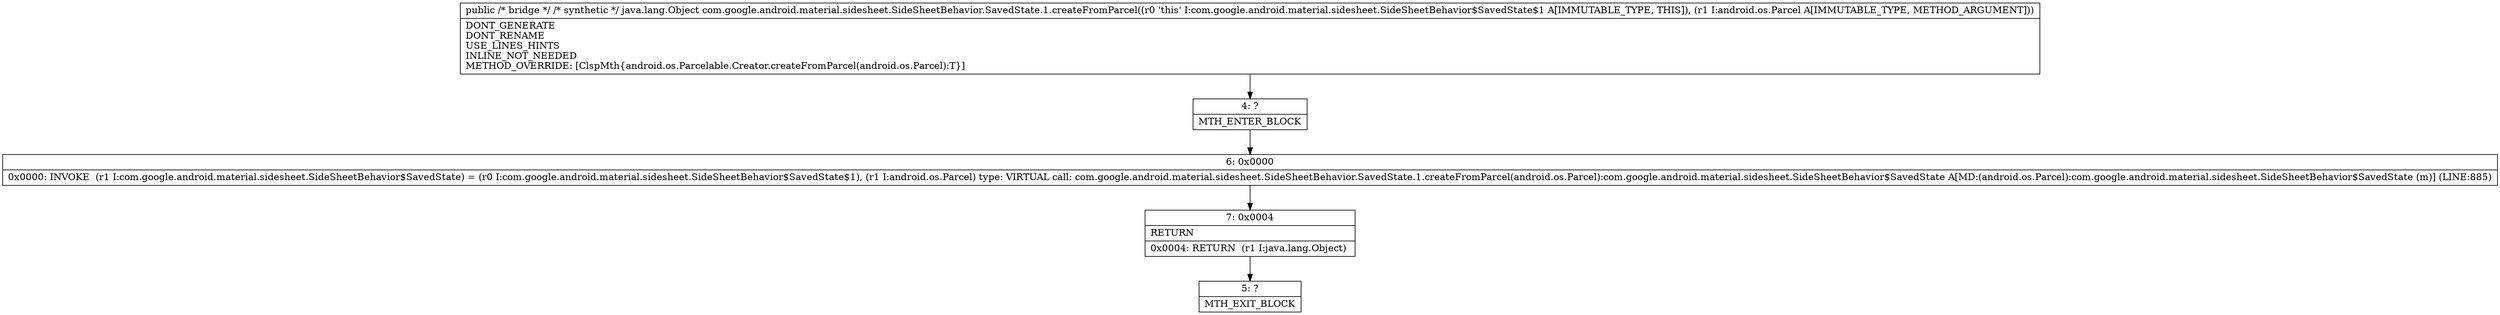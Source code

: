 digraph "CFG forcom.google.android.material.sidesheet.SideSheetBehavior.SavedState.1.createFromParcel(Landroid\/os\/Parcel;)Ljava\/lang\/Object;" {
Node_4 [shape=record,label="{4\:\ ?|MTH_ENTER_BLOCK\l}"];
Node_6 [shape=record,label="{6\:\ 0x0000|0x0000: INVOKE  (r1 I:com.google.android.material.sidesheet.SideSheetBehavior$SavedState) = (r0 I:com.google.android.material.sidesheet.SideSheetBehavior$SavedState$1), (r1 I:android.os.Parcel) type: VIRTUAL call: com.google.android.material.sidesheet.SideSheetBehavior.SavedState.1.createFromParcel(android.os.Parcel):com.google.android.material.sidesheet.SideSheetBehavior$SavedState A[MD:(android.os.Parcel):com.google.android.material.sidesheet.SideSheetBehavior$SavedState (m)] (LINE:885)\l}"];
Node_7 [shape=record,label="{7\:\ 0x0004|RETURN\l|0x0004: RETURN  (r1 I:java.lang.Object) \l}"];
Node_5 [shape=record,label="{5\:\ ?|MTH_EXIT_BLOCK\l}"];
MethodNode[shape=record,label="{public \/* bridge *\/ \/* synthetic *\/ java.lang.Object com.google.android.material.sidesheet.SideSheetBehavior.SavedState.1.createFromParcel((r0 'this' I:com.google.android.material.sidesheet.SideSheetBehavior$SavedState$1 A[IMMUTABLE_TYPE, THIS]), (r1 I:android.os.Parcel A[IMMUTABLE_TYPE, METHOD_ARGUMENT]))  | DONT_GENERATE\lDONT_RENAME\lUSE_LINES_HINTS\lINLINE_NOT_NEEDED\lMETHOD_OVERRIDE: [ClspMth\{android.os.Parcelable.Creator.createFromParcel(android.os.Parcel):T\}]\l}"];
MethodNode -> Node_4;Node_4 -> Node_6;
Node_6 -> Node_7;
Node_7 -> Node_5;
}

